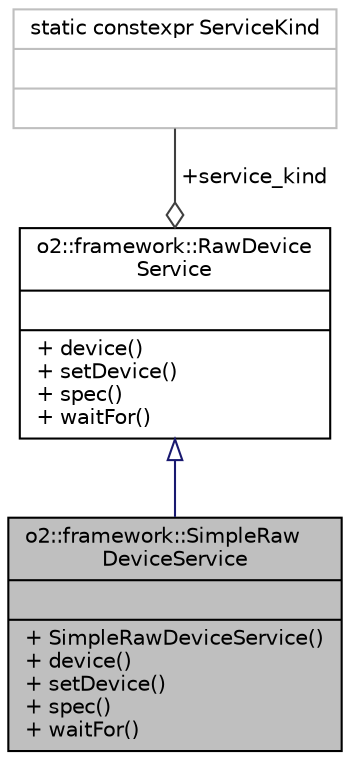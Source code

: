 digraph "o2::framework::SimpleRawDeviceService"
{
 // INTERACTIVE_SVG=YES
  bgcolor="transparent";
  edge [fontname="Helvetica",fontsize="10",labelfontname="Helvetica",labelfontsize="10"];
  node [fontname="Helvetica",fontsize="10",shape=record];
  Node2 [label="{o2::framework::SimpleRaw\lDeviceService\n||+ SimpleRawDeviceService()\l+ device()\l+ setDevice()\l+ spec()\l+ waitFor()\l}",height=0.2,width=0.4,color="black", fillcolor="grey75", style="filled", fontcolor="black"];
  Node3 -> Node2 [dir="back",color="midnightblue",fontsize="10",style="solid",arrowtail="onormal",fontname="Helvetica"];
  Node3 [label="{o2::framework::RawDevice\lService\n||+ device()\l+ setDevice()\l+ spec()\l+ waitFor()\l}",height=0.2,width=0.4,color="black",URL="$d7/d1b/classo2_1_1framework_1_1RawDeviceService.html"];
  Node4 -> Node3 [color="grey25",fontsize="10",style="solid",label=" +service_kind" ,arrowhead="odiamond",fontname="Helvetica"];
  Node4 [label="{static constexpr ServiceKind\n||}",height=0.2,width=0.4,color="grey75"];
}
